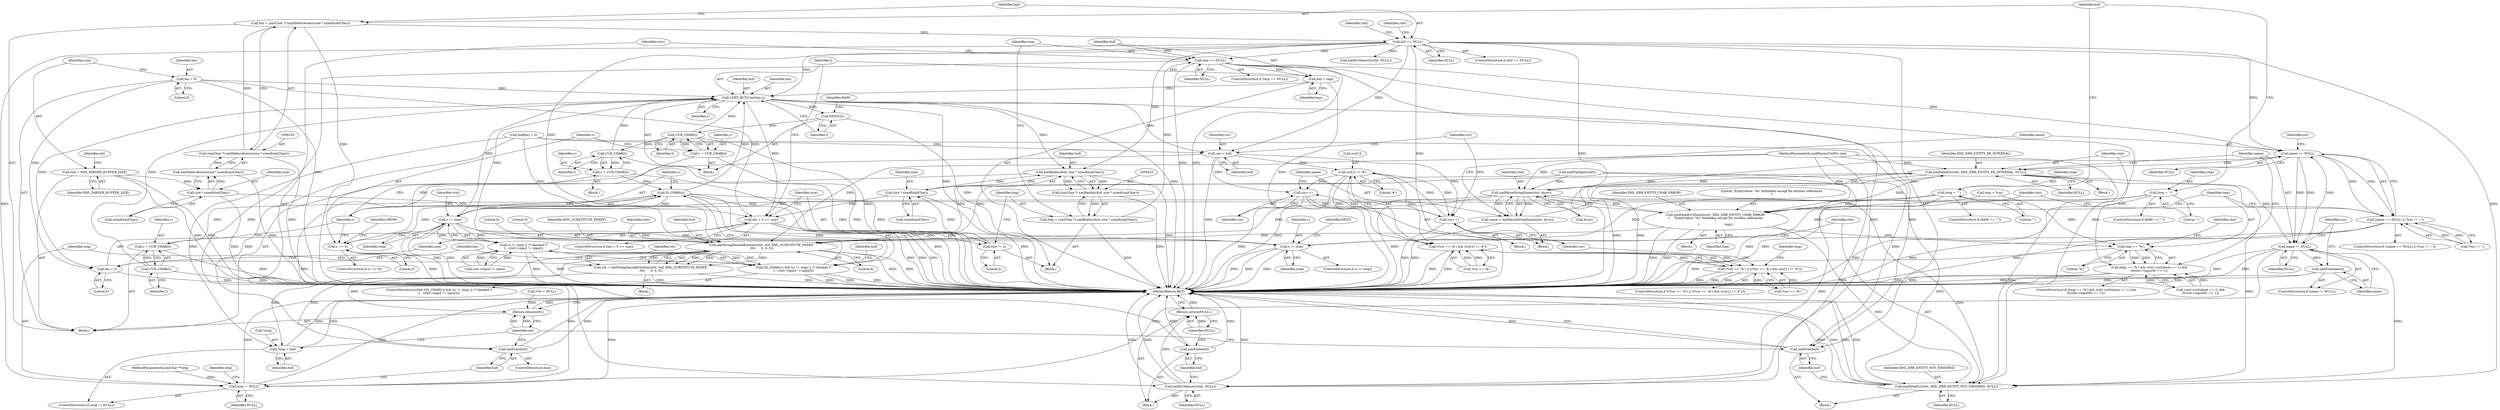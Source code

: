 digraph "1_Chrome_d0947db40187f4708c58e64cbd6013faf9eddeed_20@pointer" {
"1000231" [label="(Call,tmp == NULL)"];
"1000220" [label="(Call,tmp = (xmlChar *) xmlRealloc(buf, size * sizeof(xmlChar)))"];
"1000222" [label="(Call,(xmlChar *) xmlRealloc(buf, size * sizeof(xmlChar)))"];
"1000224" [label="(Call,xmlRealloc(buf, size * sizeof(xmlChar)))"];
"1000170" [label="(Call,buf == NULL)"];
"1000160" [label="(Call,buf = (xmlChar *) xmlMallocAtomic(size * sizeof(xmlChar)))"];
"1000162" [label="(Call,(xmlChar *) xmlMallocAtomic(size * sizeof(xmlChar)))"];
"1000164" [label="(Call,xmlMallocAtomic(size * sizeof(xmlChar)))"];
"1000165" [label="(Call,size * sizeof(xmlChar))"];
"1000122" [label="(Call,size = XML_PARSER_BUFFER_SIZE)"];
"1000245" [label="(Call,COPY_BUF(l,buf,len,c))"];
"1000193" [label="(Call,CUR_CHAR(l))"];
"1000267" [label="(Call,CUR_CHAR(l))"];
"1000250" [label="(Call,NEXTL(l))"];
"1000277" [label="(Call,CUR_CHAR(l))"];
"1000242" [label="(Call,buf = tmp)"];
"1000231" [label="(Call,tmp == NULL)"];
"1000118" [label="(Call,len = 0)"];
"1000200" [label="(Call,c != stop)"];
"1000197" [label="(Call,IS_CHAR(c))"];
"1000275" [label="(Call,c = CUR_CHAR(l))"];
"1000270" [label="(Call,c == 0)"];
"1000265" [label="(Call,c = CUR_CHAR(l))"];
"1000191" [label="(Call,c = CUR_CHAR(l))"];
"1000141" [label="(Call,stop = '\"')"];
"1000149" [label="(Call,stop = '\'')"];
"1000226" [label="(Call,size * sizeof(xmlChar))"];
"1000217" [label="(Call,size *= 2)"];
"1000210" [label="(Call,len + 5 >= size)"];
"1000235" [label="(Call,xmlErrMemory(ctxt, NULL))"];
"1000240" [label="(Return,return(NULL);)"];
"1000326" [label="(Call,name == NULL)"];
"1000325" [label="(Call,(name == NULL) || (*cur != ';'))"];
"1000356" [label="(Call,xmlFatalErr(ctxt, XML_ERR_ENTITY_PE_INTERNAL, NULL))"];
"1000320" [label="(Call,xmlParseStringName(ctxt, &cur))"];
"1000318" [label="(Call,name = xmlParseStringName(ctxt, &cur))"];
"1000334" [label="(Call,xmlFatalErrMsgInt(ctxt, XML_ERR_ENTITY_CHAR_ERROR,\n\t    \"EntityValue: '%c' forbidden except for entities references\n\",\n\t                          tmp))"];
"1000341" [label="(Call,tmp == '%')"];
"1000340" [label="(Call,(tmp == '%') && (ctxt->inSubset == 1) &&\n\t\t(ctxt->inputNr == 1))"];
"1000379" [label="(Call,xmlFatalErr(ctxt, XML_ERR_ENTITY_NOT_FINISHED, NULL))"];
"1000390" [label="(Call,xmlStringDecodeEntities(ctxt, buf, XML_SUBSTITUTE_PEREF,\n \t\t\t\t      0, 0, 0))"];
"1000388" [label="(Call,ret = xmlStringDecodeEntities(ctxt, buf, XML_SUBSTITUTE_PEREF,\n \t\t\t\t      0, 0, 0))"];
"1000408" [label="(Return,return(ret);)"];
"1000401" [label="(Call,*orig = buf)"];
"1000406" [label="(Call,xmlFree(buf))"];
"1000361" [label="(Call,name != NULL)"];
"1000364" [label="(Call,xmlFree(name))"];
"1000398" [label="(Call,orig != NULL)"];
"1000238" [label="(Call,xmlFree(buf))"];
"1000211" [label="(Call,len + 5)"];
"1000196" [label="(Call,(IS_CHAR(c)) && ((c != stop) || /* checked */\n\t   (ctxt->input != input)))"];
"1000199" [label="(Call,(c != stop) || /* checked */\n\t   (ctxt->input != input))"];
"1000375" [label="(Call,c != stop)"];
"1000284" [label="(Call,cur = buf)"];
"1000304" [label="(Call,cur[1] != '#')"];
"1000299" [label="(Call,(*cur == '&') && (cur[1] != '#'))"];
"1000294" [label="(Call,(*cur == '%') || ((*cur == '&') && (cur[1] != '#')))"];
"1000316" [label="(Call,cur++)"];
"1000372" [label="(Call,cur++)"];
"1000383" [label="(Call,xmlFree(buf))"];
"1000408" [label="(Return,return(ret);)"];
"1000231" [label="(Call,tmp == NULL)"];
"1000200" [label="(Call,c != stop)"];
"1000242" [label="(Call,buf = tmp)"];
"1000226" [label="(Call,size * sizeof(xmlChar))"];
"1000171" [label="(Identifier,buf)"];
"1000232" [label="(Identifier,tmp)"];
"1000342" [label="(Identifier,tmp)"];
"1000322" [label="(Call,&cur)"];
"1000327" [label="(Identifier,name)"];
"1000339" [label="(ControlStructure,if ((tmp == '%') && (ctxt->inSubset == 1) &&\n\t\t(ctxt->inputNr == 1)))"];
"1000362" [label="(Identifier,name)"];
"1000241" [label="(Identifier,NULL)"];
"1000161" [label="(Identifier,buf)"];
"1000191" [label="(Call,c = CUR_CHAR(l))"];
"1000383" [label="(Call,xmlFree(buf))"];
"1000262" [label="(Call,xmlPopInput(ctxt))"];
"1000319" [label="(Identifier,name)"];
"1000331" [label="(Identifier,cur)"];
"1000243" [label="(Identifier,buf)"];
"1000402" [label="(Call,*orig)"];
"1000392" [label="(Identifier,buf)"];
"1000398" [label="(Call,orig != NULL)"];
"1000290" [label="(Identifier,cur)"];
"1000265" [label="(Call,c = CUR_CHAR(l))"];
"1000224" [label="(Call,xmlRealloc(buf, size * sizeof(xmlChar)))"];
"1000270" [label="(Call,c == 0)"];
"1000215" [label="(Block,)"];
"1000269" [label="(ControlStructure,if (c == 0))"];
"1000318" [label="(Call,name = xmlParseStringName(ctxt, &cur))"];
"1000341" [label="(Call,tmp == '%')"];
"1000326" [label="(Call,name == NULL)"];
"1000219" [label="(Literal,2)"];
"1000336" [label="(Identifier,XML_ERR_ENTITY_CHAR_ERROR)"];
"1000247" [label="(Identifier,buf)"];
"1000360" [label="(ControlStructure,if (name != NULL))"];
"1000361" [label="(Call,name != NULL)"];
"1000325" [label="(Call,(name == NULL) || (*cur != ';'))"];
"1000220" [label="(Call,tmp = (xmlChar *) xmlRealloc(buf, size * sizeof(xmlChar)))"];
"1000379" [label="(Call,xmlFatalErr(ctxt, XML_ERR_ENTITY_NOT_FINISHED, NULL))"];
"1000324" [label="(ControlStructure,if ((name == NULL) || (*cur != ';')))"];
"1000388" [label="(Call,ret = xmlStringDecodeEntities(ctxt, buf, XML_SUBSTITUTE_PEREF,\n \t\t\t\t      0, 0, 0))"];
"1000285" [label="(Identifier,cur)"];
"1000376" [label="(Identifier,c)"];
"1000406" [label="(Call,xmlFree(buf))"];
"1000292" [label="(Block,)"];
"1000137" [label="(ControlStructure,if (RAW == '\"'))"];
"1000284" [label="(Call,cur = buf)"];
"1000212" [label="(Identifier,len)"];
"1000384" [label="(Identifier,buf)"];
"1000274" [label="(Identifier,GROW)"];
"1000195" [label="(ControlStructure,while ((IS_CHAR(c)) && ((c != stop) || /* checked */\n\t   (ctxt->input != input))))"];
"1000309" [label="(Block,)"];
"1000299" [label="(Call,(*cur == '&') && (cur[1] != '#'))"];
"1000130" [label="(Identifier,ret)"];
"1000365" [label="(Identifier,name)"];
"1000279" [label="(Call,buf[len] = 0)"];
"1000222" [label="(Call,(xmlChar *) xmlRealloc(buf, size * sizeof(xmlChar)))"];
"1000405" [label="(ControlStructure,else)"];
"1000213" [label="(Literal,5)"];
"1000227" [label="(Identifier,size)"];
"1000245" [label="(Call,COPY_BUF(l,buf,len,c))"];
"1000399" [label="(Identifier,orig)"];
"1000181" [label="(Identifier,ctxt)"];
"1000377" [label="(Identifier,stop)"];
"1000119" [label="(Identifier,len)"];
"1000404" [label="(Identifier,buf)"];
"1000164" [label="(Call,xmlMallocAtomic(size * sizeof(xmlChar)))"];
"1000170" [label="(Call,buf == NULL)"];
"1000246" [label="(Identifier,l)"];
"1000255" [label="(Identifier,RAW)"];
"1000249" [label="(Identifier,c)"];
"1000387" [label="(Identifier,NEXT)"];
"1000201" [label="(Identifier,c)"];
"1000129" [label="(Call,*ret = NULL)"];
"1000123" [label="(Identifier,size)"];
"1000375" [label="(Call,c != stop)"];
"1000389" [label="(Identifier,ret)"];
"1000407" [label="(Identifier,buf)"];
"1000369" [label="(Identifier,cur)"];
"1000110" [label="(MethodParameterIn,xmlParserCtxtPtr ctxt)"];
"1000233" [label="(Identifier,NULL)"];
"1000192" [label="(Identifier,c)"];
"1000244" [label="(Identifier,tmp)"];
"1000373" [label="(Identifier,cur)"];
"1000356" [label="(Call,xmlFatalErr(ctxt, XML_ERR_ENTITY_PE_INTERNAL, NULL))"];
"1000308" [label="(Literal,'#')"];
"1000276" [label="(Identifier,c)"];
"1000202" [label="(Identifier,stop)"];
"1000209" [label="(ControlStructure,if (len + 5 >= size))"];
"1000409" [label="(Identifier,ret)"];
"1000295" [label="(Call,*cur == '%')"];
"1000218" [label="(Identifier,size)"];
"1000122" [label="(Call,size = XML_PARSER_BUFFER_SIZE)"];
"1000320" [label="(Call,xmlParseStringName(ctxt, &cur))"];
"1000400" [label="(Identifier,NULL)"];
"1000149" [label="(Call,stop = '\'')"];
"1000210" [label="(Call,len + 5 >= size)"];
"1000172" [label="(Identifier,NULL)"];
"1000112" [label="(Block,)"];
"1000335" [label="(Identifier,ctxt)"];
"1000225" [label="(Identifier,buf)"];
"1000394" [label="(Literal,0)"];
"1000358" [label="(Identifier,XML_ERR_ENTITY_PE_INTERNAL)"];
"1000372" [label="(Call,cur++)"];
"1000382" [label="(Identifier,NULL)"];
"1000211" [label="(Call,len + 5)"];
"1000266" [label="(Identifier,c)"];
"1000338" [label="(Identifier,tmp)"];
"1000380" [label="(Identifier,ctxt)"];
"1000304" [label="(Call,cur[1] != '#')"];
"1000281" [label="(Identifier,buf)"];
"1000329" [label="(Call,*cur != ';')"];
"1000278" [label="(Identifier,l)"];
"1000286" [label="(Identifier,buf)"];
"1000340" [label="(Call,(tmp == '%') && (ctxt->inSubset == 1) &&\n\t\t(ctxt->inputNr == 1))"];
"1000198" [label="(Identifier,c)"];
"1000167" [label="(Call,sizeof(xmlChar))"];
"1000214" [label="(Identifier,size)"];
"1000169" [label="(ControlStructure,if (buf == NULL))"];
"1000120" [label="(Literal,0)"];
"1000239" [label="(Identifier,buf)"];
"1000166" [label="(Identifier,size)"];
"1000151" [label="(Literal,'\'')"];
"1000111" [label="(MethodParameterIn,xmlChar **orig)"];
"1000401" [label="(Call,*orig = buf)"];
"1000305" [label="(Call,cur[1])"];
"1000378" [label="(Block,)"];
"1000395" [label="(Literal,0)"];
"1000236" [label="(Identifier,ctxt)"];
"1000160" [label="(Call,buf = (xmlChar *) xmlMallocAtomic(size * sizeof(xmlChar)))"];
"1000197" [label="(Call,IS_CHAR(c))"];
"1000250" [label="(Call,NEXTL(l))"];
"1000273" [label="(Block,)"];
"1000199" [label="(Call,(c != stop) || /* checked */\n\t   (ctxt->input != input))"];
"1000364" [label="(Call,xmlFree(name))"];
"1000267" [label="(Call,CUR_CHAR(l))"];
"1000357" [label="(Identifier,ctxt)"];
"1000393" [label="(Identifier,XML_SUBSTITUTE_PEREF)"];
"1000277" [label="(Call,CUR_CHAR(l))"];
"1000396" [label="(Literal,0)"];
"1000347" [label="(Identifier,ctxt)"];
"1000374" [label="(ControlStructure,if (c != stop))"];
"1000141" [label="(Call,stop = '\"')"];
"1000230" [label="(ControlStructure,if (tmp == NULL))"];
"1000410" [label="(MethodReturn,RET)"];
"1000234" [label="(Block,)"];
"1000228" [label="(Call,sizeof(xmlChar))"];
"1000381" [label="(Identifier,XML_ERR_ENTITY_NOT_FINISHED)"];
"1000150" [label="(Identifier,stop)"];
"1000337" [label="(Literal,\"EntityValue: '%c' forbidden except for entities references\n\")"];
"1000165" [label="(Call,size * sizeof(xmlChar))"];
"1000162" [label="(Call,(xmlChar *) xmlMallocAtomic(size * sizeof(xmlChar)))"];
"1000312" [label="(Call,tmp = *cur)"];
"1000317" [label="(Identifier,cur)"];
"1000205" [label="(Identifier,ctxt)"];
"1000194" [label="(Identifier,l)"];
"1000359" [label="(Identifier,NULL)"];
"1000271" [label="(Identifier,c)"];
"1000145" [label="(ControlStructure,if (RAW == '\''))"];
"1000386" [label="(Block,)"];
"1000124" [label="(Identifier,XML_PARSER_BUFFER_SIZE)"];
"1000344" [label="(Call,(ctxt->inSubset == 1) &&\n\t\t(ctxt->inputNr == 1))"];
"1000143" [label="(Literal,'\"')"];
"1000235" [label="(Call,xmlErrMemory(ctxt, NULL))"];
"1000174" [label="(Call,xmlErrMemory(ctxt, NULL))"];
"1000240" [label="(Return,return(NULL);)"];
"1000221" [label="(Identifier,tmp)"];
"1000313" [label="(Identifier,tmp)"];
"1000196" [label="(Call,(IS_CHAR(c)) && ((c != stop) || /* checked */\n\t   (ctxt->input != input)))"];
"1000237" [label="(Identifier,NULL)"];
"1000272" [label="(Literal,0)"];
"1000391" [label="(Identifier,ctxt)"];
"1000217" [label="(Call,size *= 2)"];
"1000355" [label="(Block,)"];
"1000175" [label="(Identifier,ctxt)"];
"1000333" [label="(Block,)"];
"1000238" [label="(Call,xmlFree(buf))"];
"1000390" [label="(Call,xmlStringDecodeEntities(ctxt, buf, XML_SUBSTITUTE_PEREF,\n \t\t\t\t      0, 0, 0))"];
"1000142" [label="(Identifier,stop)"];
"1000300" [label="(Call,*cur == '&')"];
"1000316" [label="(Call,cur++)"];
"1000248" [label="(Identifier,len)"];
"1000193" [label="(Call,CUR_CHAR(l))"];
"1000343" [label="(Literal,'%')"];
"1000363" [label="(Identifier,NULL)"];
"1000293" [label="(ControlStructure,if ((*cur == '%') || ((*cur == '&') && (cur[1] != '#'))))"];
"1000294" [label="(Call,(*cur == '%') || ((*cur == '&') && (cur[1] != '#')))"];
"1000208" [label="(Block,)"];
"1000268" [label="(Identifier,l)"];
"1000275" [label="(Call,c = CUR_CHAR(l))"];
"1000334" [label="(Call,xmlFatalErrMsgInt(ctxt, XML_ERR_ENTITY_CHAR_ERROR,\n\t    \"EntityValue: '%c' forbidden except for entities references\n\",\n\t                          tmp))"];
"1000203" [label="(Call,ctxt->input != input)"];
"1000251" [label="(Identifier,l)"];
"1000397" [label="(ControlStructure,if (orig != NULL))"];
"1000328" [label="(Identifier,NULL)"];
"1000403" [label="(Identifier,orig)"];
"1000321" [label="(Identifier,ctxt)"];
"1000118" [label="(Call,len = 0)"];
"1000231" -> "1000230"  [label="AST: "];
"1000231" -> "1000233"  [label="CFG: "];
"1000232" -> "1000231"  [label="AST: "];
"1000233" -> "1000231"  [label="AST: "];
"1000236" -> "1000231"  [label="CFG: "];
"1000243" -> "1000231"  [label="CFG: "];
"1000231" -> "1000410"  [label="DDG: "];
"1000231" -> "1000410"  [label="DDG: "];
"1000220" -> "1000231"  [label="DDG: "];
"1000170" -> "1000231"  [label="DDG: "];
"1000231" -> "1000235"  [label="DDG: "];
"1000231" -> "1000242"  [label="DDG: "];
"1000231" -> "1000326"  [label="DDG: "];
"1000231" -> "1000379"  [label="DDG: "];
"1000231" -> "1000398"  [label="DDG: "];
"1000220" -> "1000215"  [label="AST: "];
"1000220" -> "1000222"  [label="CFG: "];
"1000221" -> "1000220"  [label="AST: "];
"1000222" -> "1000220"  [label="AST: "];
"1000232" -> "1000220"  [label="CFG: "];
"1000220" -> "1000410"  [label="DDG: "];
"1000222" -> "1000220"  [label="DDG: "];
"1000222" -> "1000224"  [label="CFG: "];
"1000223" -> "1000222"  [label="AST: "];
"1000224" -> "1000222"  [label="AST: "];
"1000222" -> "1000410"  [label="DDG: "];
"1000224" -> "1000222"  [label="DDG: "];
"1000224" -> "1000222"  [label="DDG: "];
"1000224" -> "1000226"  [label="CFG: "];
"1000225" -> "1000224"  [label="AST: "];
"1000226" -> "1000224"  [label="AST: "];
"1000224" -> "1000410"  [label="DDG: "];
"1000170" -> "1000224"  [label="DDG: "];
"1000245" -> "1000224"  [label="DDG: "];
"1000226" -> "1000224"  [label="DDG: "];
"1000224" -> "1000238"  [label="DDG: "];
"1000170" -> "1000169"  [label="AST: "];
"1000170" -> "1000172"  [label="CFG: "];
"1000171" -> "1000170"  [label="AST: "];
"1000172" -> "1000170"  [label="AST: "];
"1000175" -> "1000170"  [label="CFG: "];
"1000181" -> "1000170"  [label="CFG: "];
"1000170" -> "1000410"  [label="DDG: "];
"1000170" -> "1000410"  [label="DDG: "];
"1000160" -> "1000170"  [label="DDG: "];
"1000170" -> "1000174"  [label="DDG: "];
"1000170" -> "1000245"  [label="DDG: "];
"1000170" -> "1000284"  [label="DDG: "];
"1000170" -> "1000326"  [label="DDG: "];
"1000170" -> "1000379"  [label="DDG: "];
"1000170" -> "1000383"  [label="DDG: "];
"1000170" -> "1000390"  [label="DDG: "];
"1000170" -> "1000398"  [label="DDG: "];
"1000160" -> "1000112"  [label="AST: "];
"1000160" -> "1000162"  [label="CFG: "];
"1000161" -> "1000160"  [label="AST: "];
"1000162" -> "1000160"  [label="AST: "];
"1000171" -> "1000160"  [label="CFG: "];
"1000160" -> "1000410"  [label="DDG: "];
"1000162" -> "1000160"  [label="DDG: "];
"1000162" -> "1000164"  [label="CFG: "];
"1000163" -> "1000162"  [label="AST: "];
"1000164" -> "1000162"  [label="AST: "];
"1000162" -> "1000410"  [label="DDG: "];
"1000164" -> "1000162"  [label="DDG: "];
"1000164" -> "1000165"  [label="CFG: "];
"1000165" -> "1000164"  [label="AST: "];
"1000164" -> "1000410"  [label="DDG: "];
"1000165" -> "1000164"  [label="DDG: "];
"1000165" -> "1000167"  [label="CFG: "];
"1000166" -> "1000165"  [label="AST: "];
"1000167" -> "1000165"  [label="AST: "];
"1000165" -> "1000410"  [label="DDG: "];
"1000122" -> "1000165"  [label="DDG: "];
"1000165" -> "1000210"  [label="DDG: "];
"1000122" -> "1000112"  [label="AST: "];
"1000122" -> "1000124"  [label="CFG: "];
"1000123" -> "1000122"  [label="AST: "];
"1000124" -> "1000122"  [label="AST: "];
"1000130" -> "1000122"  [label="CFG: "];
"1000122" -> "1000410"  [label="DDG: "];
"1000122" -> "1000410"  [label="DDG: "];
"1000245" -> "1000208"  [label="AST: "];
"1000245" -> "1000249"  [label="CFG: "];
"1000246" -> "1000245"  [label="AST: "];
"1000247" -> "1000245"  [label="AST: "];
"1000248" -> "1000245"  [label="AST: "];
"1000249" -> "1000245"  [label="AST: "];
"1000251" -> "1000245"  [label="CFG: "];
"1000245" -> "1000410"  [label="DDG: "];
"1000245" -> "1000410"  [label="DDG: "];
"1000245" -> "1000210"  [label="DDG: "];
"1000245" -> "1000211"  [label="DDG: "];
"1000193" -> "1000245"  [label="DDG: "];
"1000267" -> "1000245"  [label="DDG: "];
"1000277" -> "1000245"  [label="DDG: "];
"1000242" -> "1000245"  [label="DDG: "];
"1000118" -> "1000245"  [label="DDG: "];
"1000200" -> "1000245"  [label="DDG: "];
"1000197" -> "1000245"  [label="DDG: "];
"1000245" -> "1000250"  [label="DDG: "];
"1000245" -> "1000284"  [label="DDG: "];
"1000245" -> "1000383"  [label="DDG: "];
"1000245" -> "1000390"  [label="DDG: "];
"1000193" -> "1000191"  [label="AST: "];
"1000193" -> "1000194"  [label="CFG: "];
"1000194" -> "1000193"  [label="AST: "];
"1000191" -> "1000193"  [label="CFG: "];
"1000193" -> "1000410"  [label="DDG: "];
"1000193" -> "1000191"  [label="DDG: "];
"1000267" -> "1000265"  [label="AST: "];
"1000267" -> "1000268"  [label="CFG: "];
"1000268" -> "1000267"  [label="AST: "];
"1000265" -> "1000267"  [label="CFG: "];
"1000267" -> "1000410"  [label="DDG: "];
"1000267" -> "1000265"  [label="DDG: "];
"1000250" -> "1000267"  [label="DDG: "];
"1000267" -> "1000277"  [label="DDG: "];
"1000250" -> "1000208"  [label="AST: "];
"1000250" -> "1000251"  [label="CFG: "];
"1000251" -> "1000250"  [label="AST: "];
"1000255" -> "1000250"  [label="CFG: "];
"1000250" -> "1000410"  [label="DDG: "];
"1000277" -> "1000275"  [label="AST: "];
"1000277" -> "1000278"  [label="CFG: "];
"1000278" -> "1000277"  [label="AST: "];
"1000275" -> "1000277"  [label="CFG: "];
"1000277" -> "1000410"  [label="DDG: "];
"1000277" -> "1000275"  [label="DDG: "];
"1000242" -> "1000215"  [label="AST: "];
"1000242" -> "1000244"  [label="CFG: "];
"1000243" -> "1000242"  [label="AST: "];
"1000244" -> "1000242"  [label="AST: "];
"1000246" -> "1000242"  [label="CFG: "];
"1000242" -> "1000410"  [label="DDG: "];
"1000118" -> "1000112"  [label="AST: "];
"1000118" -> "1000120"  [label="CFG: "];
"1000119" -> "1000118"  [label="AST: "];
"1000120" -> "1000118"  [label="AST: "];
"1000123" -> "1000118"  [label="CFG: "];
"1000118" -> "1000410"  [label="DDG: "];
"1000118" -> "1000210"  [label="DDG: "];
"1000118" -> "1000211"  [label="DDG: "];
"1000200" -> "1000199"  [label="AST: "];
"1000200" -> "1000202"  [label="CFG: "];
"1000201" -> "1000200"  [label="AST: "];
"1000202" -> "1000200"  [label="AST: "];
"1000205" -> "1000200"  [label="CFG: "];
"1000199" -> "1000200"  [label="CFG: "];
"1000200" -> "1000410"  [label="DDG: "];
"1000200" -> "1000410"  [label="DDG: "];
"1000200" -> "1000199"  [label="DDG: "];
"1000200" -> "1000199"  [label="DDG: "];
"1000197" -> "1000200"  [label="DDG: "];
"1000141" -> "1000200"  [label="DDG: "];
"1000149" -> "1000200"  [label="DDG: "];
"1000200" -> "1000375"  [label="DDG: "];
"1000200" -> "1000375"  [label="DDG: "];
"1000197" -> "1000196"  [label="AST: "];
"1000197" -> "1000198"  [label="CFG: "];
"1000198" -> "1000197"  [label="AST: "];
"1000201" -> "1000197"  [label="CFG: "];
"1000196" -> "1000197"  [label="CFG: "];
"1000197" -> "1000410"  [label="DDG: "];
"1000197" -> "1000196"  [label="DDG: "];
"1000275" -> "1000197"  [label="DDG: "];
"1000270" -> "1000197"  [label="DDG: "];
"1000191" -> "1000197"  [label="DDG: "];
"1000197" -> "1000375"  [label="DDG: "];
"1000275" -> "1000273"  [label="AST: "];
"1000276" -> "1000275"  [label="AST: "];
"1000198" -> "1000275"  [label="CFG: "];
"1000275" -> "1000410"  [label="DDG: "];
"1000270" -> "1000269"  [label="AST: "];
"1000270" -> "1000272"  [label="CFG: "];
"1000271" -> "1000270"  [label="AST: "];
"1000272" -> "1000270"  [label="AST: "];
"1000198" -> "1000270"  [label="CFG: "];
"1000274" -> "1000270"  [label="CFG: "];
"1000270" -> "1000410"  [label="DDG: "];
"1000265" -> "1000270"  [label="DDG: "];
"1000265" -> "1000208"  [label="AST: "];
"1000266" -> "1000265"  [label="AST: "];
"1000271" -> "1000265"  [label="CFG: "];
"1000265" -> "1000410"  [label="DDG: "];
"1000191" -> "1000112"  [label="AST: "];
"1000192" -> "1000191"  [label="AST: "];
"1000198" -> "1000191"  [label="CFG: "];
"1000191" -> "1000410"  [label="DDG: "];
"1000141" -> "1000137"  [label="AST: "];
"1000141" -> "1000143"  [label="CFG: "];
"1000142" -> "1000141"  [label="AST: "];
"1000143" -> "1000141"  [label="AST: "];
"1000161" -> "1000141"  [label="CFG: "];
"1000141" -> "1000410"  [label="DDG: "];
"1000141" -> "1000375"  [label="DDG: "];
"1000149" -> "1000145"  [label="AST: "];
"1000149" -> "1000151"  [label="CFG: "];
"1000150" -> "1000149"  [label="AST: "];
"1000151" -> "1000149"  [label="AST: "];
"1000161" -> "1000149"  [label="CFG: "];
"1000149" -> "1000410"  [label="DDG: "];
"1000149" -> "1000375"  [label="DDG: "];
"1000226" -> "1000228"  [label="CFG: "];
"1000227" -> "1000226"  [label="AST: "];
"1000228" -> "1000226"  [label="AST: "];
"1000226" -> "1000410"  [label="DDG: "];
"1000226" -> "1000210"  [label="DDG: "];
"1000217" -> "1000226"  [label="DDG: "];
"1000217" -> "1000215"  [label="AST: "];
"1000217" -> "1000219"  [label="CFG: "];
"1000218" -> "1000217"  [label="AST: "];
"1000219" -> "1000217"  [label="AST: "];
"1000221" -> "1000217"  [label="CFG: "];
"1000210" -> "1000217"  [label="DDG: "];
"1000210" -> "1000209"  [label="AST: "];
"1000210" -> "1000214"  [label="CFG: "];
"1000211" -> "1000210"  [label="AST: "];
"1000214" -> "1000210"  [label="AST: "];
"1000218" -> "1000210"  [label="CFG: "];
"1000246" -> "1000210"  [label="CFG: "];
"1000210" -> "1000410"  [label="DDG: "];
"1000210" -> "1000410"  [label="DDG: "];
"1000210" -> "1000410"  [label="DDG: "];
"1000235" -> "1000234"  [label="AST: "];
"1000235" -> "1000237"  [label="CFG: "];
"1000236" -> "1000235"  [label="AST: "];
"1000237" -> "1000235"  [label="AST: "];
"1000239" -> "1000235"  [label="CFG: "];
"1000235" -> "1000410"  [label="DDG: "];
"1000235" -> "1000410"  [label="DDG: "];
"1000235" -> "1000410"  [label="DDG: "];
"1000262" -> "1000235"  [label="DDG: "];
"1000110" -> "1000235"  [label="DDG: "];
"1000235" -> "1000240"  [label="DDG: "];
"1000240" -> "1000234"  [label="AST: "];
"1000240" -> "1000241"  [label="CFG: "];
"1000241" -> "1000240"  [label="AST: "];
"1000410" -> "1000240"  [label="CFG: "];
"1000240" -> "1000410"  [label="DDG: "];
"1000241" -> "1000240"  [label="DDG: "];
"1000326" -> "1000325"  [label="AST: "];
"1000326" -> "1000328"  [label="CFG: "];
"1000327" -> "1000326"  [label="AST: "];
"1000328" -> "1000326"  [label="AST: "];
"1000331" -> "1000326"  [label="CFG: "];
"1000325" -> "1000326"  [label="CFG: "];
"1000326" -> "1000325"  [label="DDG: "];
"1000326" -> "1000325"  [label="DDG: "];
"1000318" -> "1000326"  [label="DDG: "];
"1000361" -> "1000326"  [label="DDG: "];
"1000326" -> "1000356"  [label="DDG: "];
"1000326" -> "1000361"  [label="DDG: "];
"1000326" -> "1000361"  [label="DDG: "];
"1000325" -> "1000324"  [label="AST: "];
"1000325" -> "1000329"  [label="CFG: "];
"1000329" -> "1000325"  [label="AST: "];
"1000335" -> "1000325"  [label="CFG: "];
"1000342" -> "1000325"  [label="CFG: "];
"1000325" -> "1000410"  [label="DDG: "];
"1000325" -> "1000410"  [label="DDG: "];
"1000325" -> "1000410"  [label="DDG: "];
"1000329" -> "1000325"  [label="DDG: "];
"1000329" -> "1000325"  [label="DDG: "];
"1000356" -> "1000355"  [label="AST: "];
"1000356" -> "1000359"  [label="CFG: "];
"1000357" -> "1000356"  [label="AST: "];
"1000358" -> "1000356"  [label="AST: "];
"1000359" -> "1000356"  [label="AST: "];
"1000362" -> "1000356"  [label="CFG: "];
"1000356" -> "1000410"  [label="DDG: "];
"1000356" -> "1000410"  [label="DDG: "];
"1000356" -> "1000320"  [label="DDG: "];
"1000320" -> "1000356"  [label="DDG: "];
"1000334" -> "1000356"  [label="DDG: "];
"1000110" -> "1000356"  [label="DDG: "];
"1000356" -> "1000361"  [label="DDG: "];
"1000356" -> "1000379"  [label="DDG: "];
"1000356" -> "1000390"  [label="DDG: "];
"1000320" -> "1000318"  [label="AST: "];
"1000320" -> "1000322"  [label="CFG: "];
"1000321" -> "1000320"  [label="AST: "];
"1000322" -> "1000320"  [label="AST: "];
"1000318" -> "1000320"  [label="CFG: "];
"1000320" -> "1000410"  [label="DDG: "];
"1000320" -> "1000318"  [label="DDG: "];
"1000320" -> "1000318"  [label="DDG: "];
"1000262" -> "1000320"  [label="DDG: "];
"1000334" -> "1000320"  [label="DDG: "];
"1000110" -> "1000320"  [label="DDG: "];
"1000320" -> "1000334"  [label="DDG: "];
"1000320" -> "1000379"  [label="DDG: "];
"1000320" -> "1000390"  [label="DDG: "];
"1000318" -> "1000309"  [label="AST: "];
"1000319" -> "1000318"  [label="AST: "];
"1000327" -> "1000318"  [label="CFG: "];
"1000318" -> "1000410"  [label="DDG: "];
"1000334" -> "1000333"  [label="AST: "];
"1000334" -> "1000338"  [label="CFG: "];
"1000335" -> "1000334"  [label="AST: "];
"1000336" -> "1000334"  [label="AST: "];
"1000337" -> "1000334"  [label="AST: "];
"1000338" -> "1000334"  [label="AST: "];
"1000342" -> "1000334"  [label="CFG: "];
"1000334" -> "1000410"  [label="DDG: "];
"1000334" -> "1000410"  [label="DDG: "];
"1000110" -> "1000334"  [label="DDG: "];
"1000312" -> "1000334"  [label="DDG: "];
"1000334" -> "1000341"  [label="DDG: "];
"1000334" -> "1000379"  [label="DDG: "];
"1000334" -> "1000390"  [label="DDG: "];
"1000341" -> "1000340"  [label="AST: "];
"1000341" -> "1000343"  [label="CFG: "];
"1000342" -> "1000341"  [label="AST: "];
"1000343" -> "1000341"  [label="AST: "];
"1000347" -> "1000341"  [label="CFG: "];
"1000340" -> "1000341"  [label="CFG: "];
"1000341" -> "1000410"  [label="DDG: "];
"1000341" -> "1000340"  [label="DDG: "];
"1000341" -> "1000340"  [label="DDG: "];
"1000312" -> "1000341"  [label="DDG: "];
"1000340" -> "1000339"  [label="AST: "];
"1000340" -> "1000344"  [label="CFG: "];
"1000344" -> "1000340"  [label="AST: "];
"1000357" -> "1000340"  [label="CFG: "];
"1000362" -> "1000340"  [label="CFG: "];
"1000340" -> "1000410"  [label="DDG: "];
"1000340" -> "1000410"  [label="DDG: "];
"1000340" -> "1000410"  [label="DDG: "];
"1000344" -> "1000340"  [label="DDG: "];
"1000344" -> "1000340"  [label="DDG: "];
"1000379" -> "1000378"  [label="AST: "];
"1000379" -> "1000382"  [label="CFG: "];
"1000380" -> "1000379"  [label="AST: "];
"1000381" -> "1000379"  [label="AST: "];
"1000382" -> "1000379"  [label="AST: "];
"1000384" -> "1000379"  [label="CFG: "];
"1000379" -> "1000410"  [label="DDG: "];
"1000379" -> "1000410"  [label="DDG: "];
"1000379" -> "1000410"  [label="DDG: "];
"1000379" -> "1000410"  [label="DDG: "];
"1000262" -> "1000379"  [label="DDG: "];
"1000110" -> "1000379"  [label="DDG: "];
"1000361" -> "1000379"  [label="DDG: "];
"1000390" -> "1000388"  [label="AST: "];
"1000390" -> "1000396"  [label="CFG: "];
"1000391" -> "1000390"  [label="AST: "];
"1000392" -> "1000390"  [label="AST: "];
"1000393" -> "1000390"  [label="AST: "];
"1000394" -> "1000390"  [label="AST: "];
"1000395" -> "1000390"  [label="AST: "];
"1000396" -> "1000390"  [label="AST: "];
"1000388" -> "1000390"  [label="CFG: "];
"1000390" -> "1000410"  [label="DDG: "];
"1000390" -> "1000410"  [label="DDG: "];
"1000390" -> "1000388"  [label="DDG: "];
"1000390" -> "1000388"  [label="DDG: "];
"1000390" -> "1000388"  [label="DDG: "];
"1000390" -> "1000388"  [label="DDG: "];
"1000262" -> "1000390"  [label="DDG: "];
"1000110" -> "1000390"  [label="DDG: "];
"1000279" -> "1000390"  [label="DDG: "];
"1000390" -> "1000401"  [label="DDG: "];
"1000390" -> "1000406"  [label="DDG: "];
"1000388" -> "1000386"  [label="AST: "];
"1000389" -> "1000388"  [label="AST: "];
"1000399" -> "1000388"  [label="CFG: "];
"1000388" -> "1000410"  [label="DDG: "];
"1000388" -> "1000410"  [label="DDG: "];
"1000388" -> "1000408"  [label="DDG: "];
"1000408" -> "1000112"  [label="AST: "];
"1000408" -> "1000409"  [label="CFG: "];
"1000409" -> "1000408"  [label="AST: "];
"1000410" -> "1000408"  [label="CFG: "];
"1000408" -> "1000410"  [label="DDG: "];
"1000409" -> "1000408"  [label="DDG: "];
"1000129" -> "1000408"  [label="DDG: "];
"1000401" -> "1000397"  [label="AST: "];
"1000401" -> "1000404"  [label="CFG: "];
"1000402" -> "1000401"  [label="AST: "];
"1000404" -> "1000401"  [label="AST: "];
"1000409" -> "1000401"  [label="CFG: "];
"1000401" -> "1000410"  [label="DDG: "];
"1000401" -> "1000410"  [label="DDG: "];
"1000279" -> "1000401"  [label="DDG: "];
"1000406" -> "1000405"  [label="AST: "];
"1000406" -> "1000407"  [label="CFG: "];
"1000407" -> "1000406"  [label="AST: "];
"1000409" -> "1000406"  [label="CFG: "];
"1000406" -> "1000410"  [label="DDG: "];
"1000406" -> "1000410"  [label="DDG: "];
"1000279" -> "1000406"  [label="DDG: "];
"1000361" -> "1000360"  [label="AST: "];
"1000361" -> "1000363"  [label="CFG: "];
"1000362" -> "1000361"  [label="AST: "];
"1000363" -> "1000361"  [label="AST: "];
"1000365" -> "1000361"  [label="CFG: "];
"1000369" -> "1000361"  [label="CFG: "];
"1000361" -> "1000410"  [label="DDG: "];
"1000361" -> "1000410"  [label="DDG: "];
"1000361" -> "1000364"  [label="DDG: "];
"1000361" -> "1000398"  [label="DDG: "];
"1000364" -> "1000360"  [label="AST: "];
"1000364" -> "1000365"  [label="CFG: "];
"1000365" -> "1000364"  [label="AST: "];
"1000369" -> "1000364"  [label="CFG: "];
"1000364" -> "1000410"  [label="DDG: "];
"1000364" -> "1000410"  [label="DDG: "];
"1000398" -> "1000397"  [label="AST: "];
"1000398" -> "1000400"  [label="CFG: "];
"1000399" -> "1000398"  [label="AST: "];
"1000400" -> "1000398"  [label="AST: "];
"1000403" -> "1000398"  [label="CFG: "];
"1000407" -> "1000398"  [label="CFG: "];
"1000398" -> "1000410"  [label="DDG: "];
"1000398" -> "1000410"  [label="DDG: "];
"1000398" -> "1000410"  [label="DDG: "];
"1000111" -> "1000398"  [label="DDG: "];
"1000238" -> "1000234"  [label="AST: "];
"1000238" -> "1000239"  [label="CFG: "];
"1000239" -> "1000238"  [label="AST: "];
"1000241" -> "1000238"  [label="CFG: "];
"1000238" -> "1000410"  [label="DDG: "];
"1000238" -> "1000410"  [label="DDG: "];
"1000211" -> "1000213"  [label="CFG: "];
"1000212" -> "1000211"  [label="AST: "];
"1000213" -> "1000211"  [label="AST: "];
"1000214" -> "1000211"  [label="CFG: "];
"1000211" -> "1000410"  [label="DDG: "];
"1000196" -> "1000195"  [label="AST: "];
"1000196" -> "1000199"  [label="CFG: "];
"1000199" -> "1000196"  [label="AST: "];
"1000212" -> "1000196"  [label="CFG: "];
"1000281" -> "1000196"  [label="CFG: "];
"1000196" -> "1000410"  [label="DDG: "];
"1000196" -> "1000410"  [label="DDG: "];
"1000196" -> "1000410"  [label="DDG: "];
"1000199" -> "1000196"  [label="DDG: "];
"1000199" -> "1000196"  [label="DDG: "];
"1000199" -> "1000203"  [label="CFG: "];
"1000203" -> "1000199"  [label="AST: "];
"1000199" -> "1000410"  [label="DDG: "];
"1000199" -> "1000410"  [label="DDG: "];
"1000203" -> "1000199"  [label="DDG: "];
"1000203" -> "1000199"  [label="DDG: "];
"1000375" -> "1000374"  [label="AST: "];
"1000375" -> "1000377"  [label="CFG: "];
"1000376" -> "1000375"  [label="AST: "];
"1000377" -> "1000375"  [label="AST: "];
"1000380" -> "1000375"  [label="CFG: "];
"1000387" -> "1000375"  [label="CFG: "];
"1000375" -> "1000410"  [label="DDG: "];
"1000375" -> "1000410"  [label="DDG: "];
"1000375" -> "1000410"  [label="DDG: "];
"1000284" -> "1000112"  [label="AST: "];
"1000284" -> "1000286"  [label="CFG: "];
"1000285" -> "1000284"  [label="AST: "];
"1000286" -> "1000284"  [label="AST: "];
"1000290" -> "1000284"  [label="CFG: "];
"1000284" -> "1000410"  [label="DDG: "];
"1000279" -> "1000284"  [label="DDG: "];
"1000284" -> "1000304"  [label="DDG: "];
"1000284" -> "1000316"  [label="DDG: "];
"1000284" -> "1000372"  [label="DDG: "];
"1000304" -> "1000299"  [label="AST: "];
"1000304" -> "1000308"  [label="CFG: "];
"1000305" -> "1000304"  [label="AST: "];
"1000308" -> "1000304"  [label="AST: "];
"1000299" -> "1000304"  [label="CFG: "];
"1000304" -> "1000410"  [label="DDG: "];
"1000304" -> "1000299"  [label="DDG: "];
"1000304" -> "1000299"  [label="DDG: "];
"1000372" -> "1000304"  [label="DDG: "];
"1000304" -> "1000316"  [label="DDG: "];
"1000304" -> "1000372"  [label="DDG: "];
"1000299" -> "1000294"  [label="AST: "];
"1000299" -> "1000300"  [label="CFG: "];
"1000300" -> "1000299"  [label="AST: "];
"1000294" -> "1000299"  [label="CFG: "];
"1000299" -> "1000410"  [label="DDG: "];
"1000299" -> "1000410"  [label="DDG: "];
"1000299" -> "1000294"  [label="DDG: "];
"1000299" -> "1000294"  [label="DDG: "];
"1000300" -> "1000299"  [label="DDG: "];
"1000300" -> "1000299"  [label="DDG: "];
"1000294" -> "1000293"  [label="AST: "];
"1000294" -> "1000295"  [label="CFG: "];
"1000295" -> "1000294"  [label="AST: "];
"1000313" -> "1000294"  [label="CFG: "];
"1000373" -> "1000294"  [label="CFG: "];
"1000294" -> "1000410"  [label="DDG: "];
"1000294" -> "1000410"  [label="DDG: "];
"1000294" -> "1000410"  [label="DDG: "];
"1000295" -> "1000294"  [label="DDG: "];
"1000295" -> "1000294"  [label="DDG: "];
"1000316" -> "1000309"  [label="AST: "];
"1000316" -> "1000317"  [label="CFG: "];
"1000317" -> "1000316"  [label="AST: "];
"1000319" -> "1000316"  [label="CFG: "];
"1000316" -> "1000410"  [label="DDG: "];
"1000372" -> "1000316"  [label="DDG: "];
"1000316" -> "1000372"  [label="DDG: "];
"1000372" -> "1000292"  [label="AST: "];
"1000372" -> "1000373"  [label="CFG: "];
"1000373" -> "1000372"  [label="AST: "];
"1000290" -> "1000372"  [label="CFG: "];
"1000372" -> "1000410"  [label="DDG: "];
"1000383" -> "1000378"  [label="AST: "];
"1000383" -> "1000384"  [label="CFG: "];
"1000384" -> "1000383"  [label="AST: "];
"1000409" -> "1000383"  [label="CFG: "];
"1000383" -> "1000410"  [label="DDG: "];
"1000383" -> "1000410"  [label="DDG: "];
"1000279" -> "1000383"  [label="DDG: "];
}
